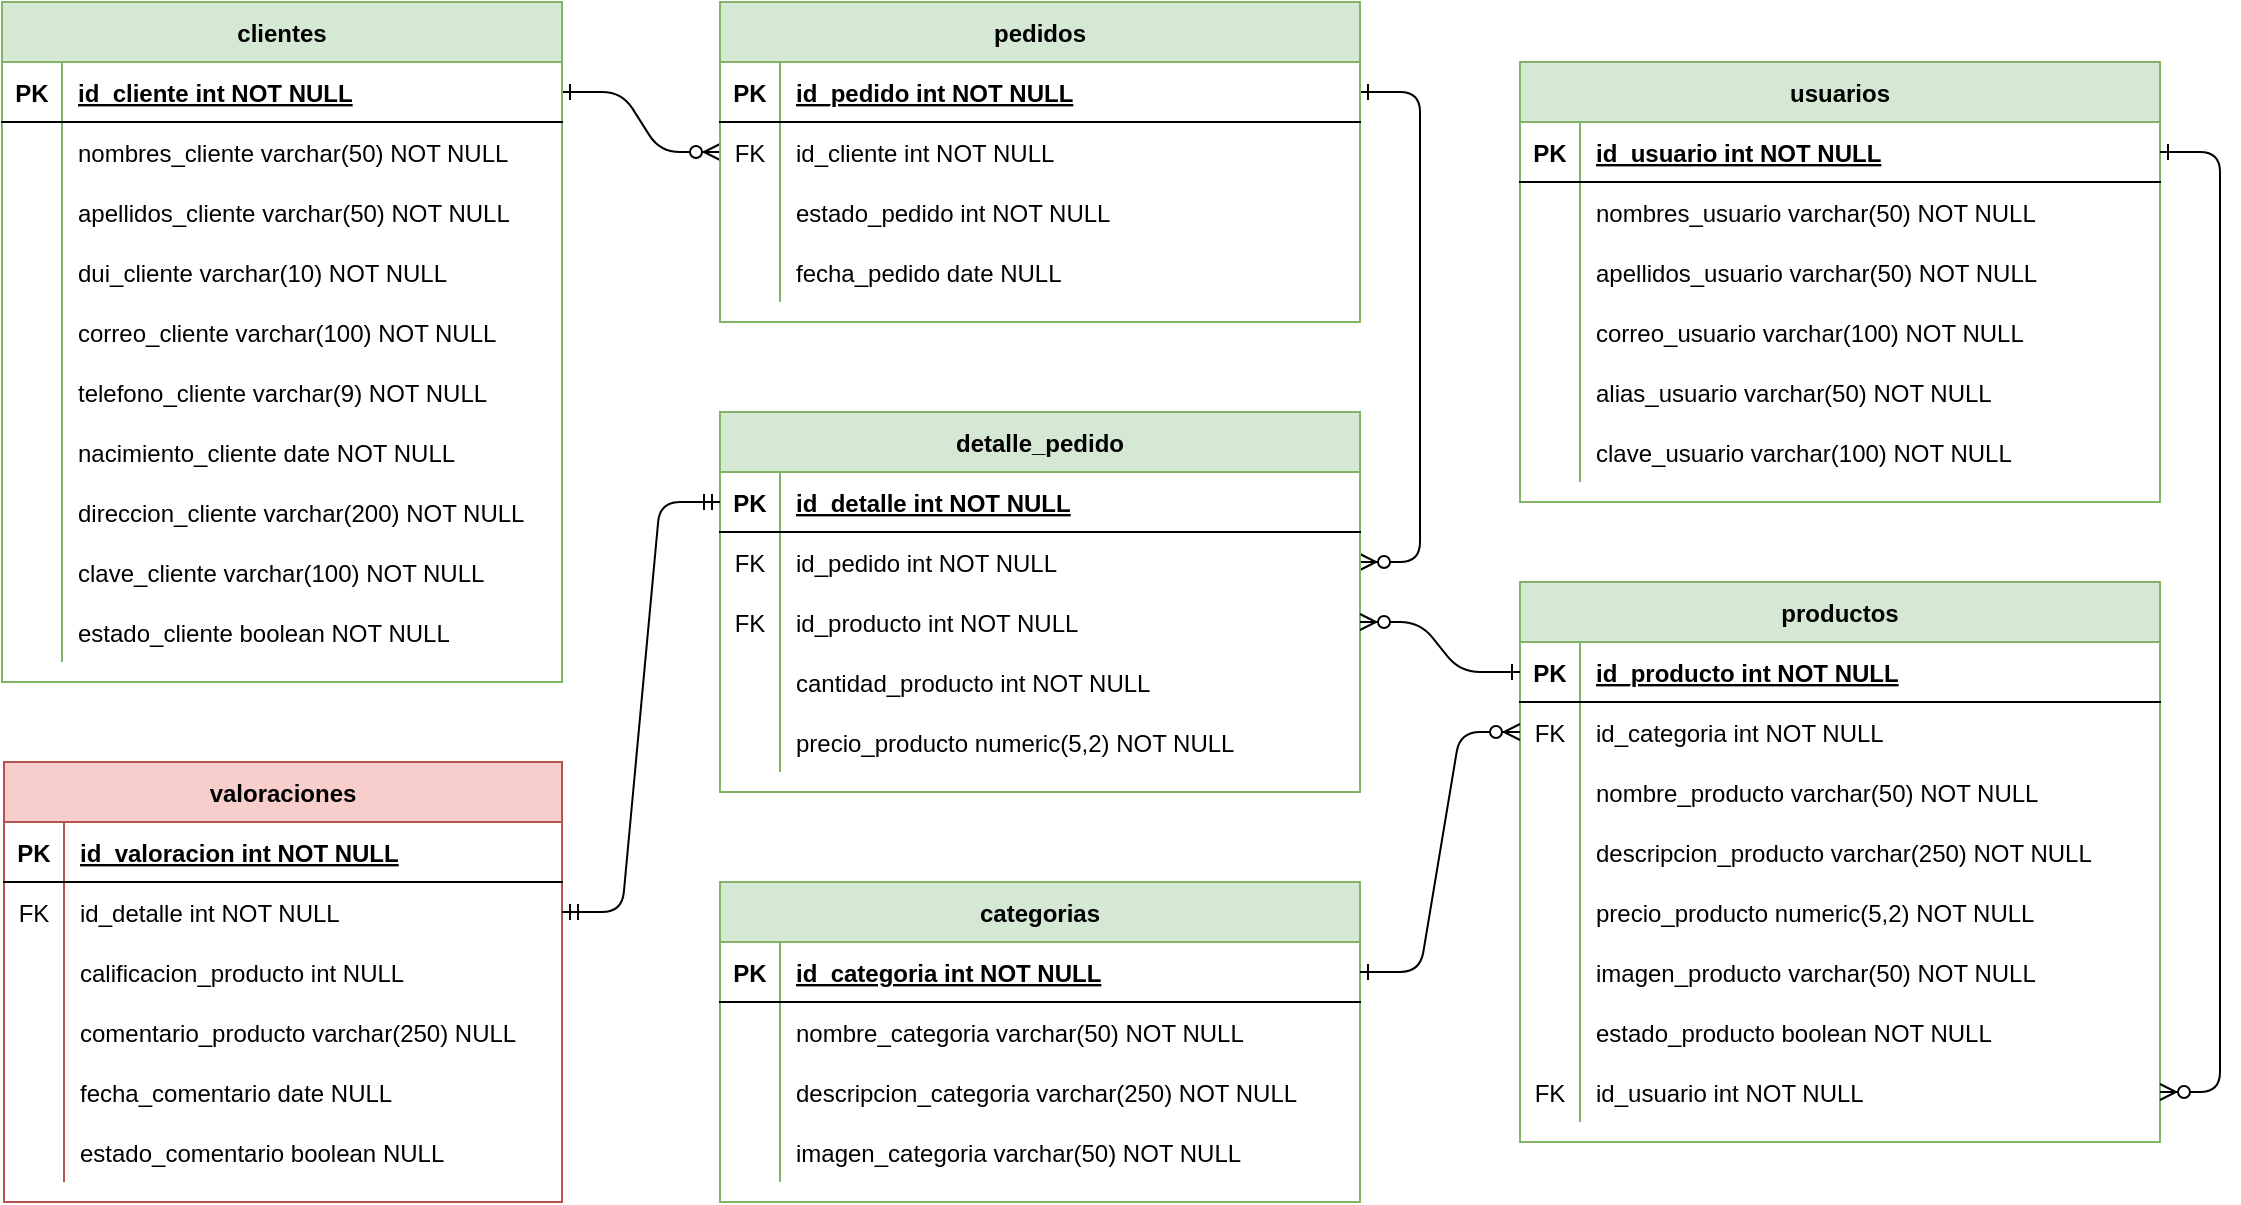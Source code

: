 <mxfile version="14.1.8" type="device"><diagram id="R2lEEEUBdFMjLlhIrx00" name="Page-1"><mxGraphModel dx="1092" dy="494" grid="1" gridSize="10" guides="1" tooltips="1" connect="1" arrows="1" fold="1" page="0" pageScale="1" pageWidth="850" pageHeight="1100" math="0" shadow="0" extFonts="Permanent Marker^https://fonts.googleapis.com/css?family=Permanent+Marker"><root><mxCell id="0"/><mxCell id="1" parent="0"/><mxCell id="C-vyLk0tnHw3VtMMgP7b-1" value="" style="endArrow=ERzeroToMany;startArrow=ERone;endFill=1;startFill=0;exitX=1;exitY=0.5;exitDx=0;exitDy=0;entryX=0;entryY=0.5;entryDx=0;entryDy=0;edgeStyle=entityRelationEdgeStyle;elbow=vertical;" parent="1" source="C-vyLk0tnHw3VtMMgP7b-24" target="C-vyLk0tnHw3VtMMgP7b-6" edge="1"><mxGeometry width="100" height="100" relative="1" as="geometry"><mxPoint x="10" y="160" as="sourcePoint"/><mxPoint x="70" y="565" as="targetPoint"/></mxGeometry></mxCell><mxCell id="C-vyLk0tnHw3VtMMgP7b-12" value="" style="edgeStyle=entityRelationEdgeStyle;endArrow=ERzeroToMany;startArrow=ERone;endFill=1;startFill=0;exitX=1;exitY=0.5;exitDx=0;exitDy=0;entryX=1;entryY=0.5;entryDx=0;entryDy=0;" parent="1" source="C-vyLk0tnHw3VtMMgP7b-3" target="C-vyLk0tnHw3VtMMgP7b-17" edge="1"><mxGeometry width="100" height="100" relative="1" as="geometry"><mxPoint x="400" y="180" as="sourcePoint"/><mxPoint x="460" y="205" as="targetPoint"/></mxGeometry></mxCell><mxCell id="C-vyLk0tnHw3VtMMgP7b-2" value="pedidos" style="shape=table;startSize=30;container=1;collapsible=1;childLayout=tableLayout;fixedRows=1;rowLines=0;fontStyle=1;align=center;resizeLast=1;fillColor=#d5e8d4;strokeColor=#82b366;" parent="1" vertex="1"><mxGeometry x="440" y="80" width="320" height="160" as="geometry"/></mxCell><mxCell id="C-vyLk0tnHw3VtMMgP7b-3" value="" style="shape=partialRectangle;collapsible=0;dropTarget=0;pointerEvents=0;fillColor=none;points=[[0,0.5],[1,0.5]];portConstraint=eastwest;top=0;left=0;right=0;bottom=1;" parent="C-vyLk0tnHw3VtMMgP7b-2" vertex="1"><mxGeometry y="30" width="320" height="30" as="geometry"/></mxCell><mxCell id="C-vyLk0tnHw3VtMMgP7b-4" value="PK" style="shape=partialRectangle;overflow=hidden;connectable=0;fillColor=none;top=0;left=0;bottom=0;right=0;fontStyle=1;" parent="C-vyLk0tnHw3VtMMgP7b-3" vertex="1"><mxGeometry width="30" height="30" as="geometry"/></mxCell><mxCell id="C-vyLk0tnHw3VtMMgP7b-5" value="id_pedido int NOT NULL " style="shape=partialRectangle;overflow=hidden;connectable=0;fillColor=none;top=0;left=0;bottom=0;right=0;align=left;spacingLeft=6;fontStyle=5;" parent="C-vyLk0tnHw3VtMMgP7b-3" vertex="1"><mxGeometry x="30" width="290" height="30" as="geometry"/></mxCell><mxCell id="C-vyLk0tnHw3VtMMgP7b-6" value="" style="shape=partialRectangle;collapsible=0;dropTarget=0;pointerEvents=0;fillColor=none;points=[[0,0.5],[1,0.5]];portConstraint=eastwest;top=0;left=0;right=0;bottom=0;" parent="C-vyLk0tnHw3VtMMgP7b-2" vertex="1"><mxGeometry y="60" width="320" height="30" as="geometry"/></mxCell><mxCell id="C-vyLk0tnHw3VtMMgP7b-7" value="FK" style="shape=partialRectangle;overflow=hidden;connectable=0;fillColor=none;top=0;left=0;bottom=0;right=0;" parent="C-vyLk0tnHw3VtMMgP7b-6" vertex="1"><mxGeometry width="30" height="30" as="geometry"/></mxCell><mxCell id="C-vyLk0tnHw3VtMMgP7b-8" value="id_cliente int NOT NULL" style="shape=partialRectangle;overflow=hidden;connectable=0;fillColor=none;top=0;left=0;bottom=0;right=0;align=left;spacingLeft=6;" parent="C-vyLk0tnHw3VtMMgP7b-6" vertex="1"><mxGeometry x="30" width="290" height="30" as="geometry"/></mxCell><mxCell id="z0BpMBm2M9171wzAhbqe-109" style="shape=partialRectangle;collapsible=0;dropTarget=0;pointerEvents=0;fillColor=none;points=[[0,0.5],[1,0.5]];portConstraint=eastwest;top=0;left=0;right=0;bottom=0;" parent="C-vyLk0tnHw3VtMMgP7b-2" vertex="1"><mxGeometry y="90" width="320" height="30" as="geometry"/></mxCell><mxCell id="z0BpMBm2M9171wzAhbqe-110" style="shape=partialRectangle;overflow=hidden;connectable=0;fillColor=none;top=0;left=0;bottom=0;right=0;" parent="z0BpMBm2M9171wzAhbqe-109" vertex="1"><mxGeometry width="30" height="30" as="geometry"/></mxCell><mxCell id="z0BpMBm2M9171wzAhbqe-111" value="estado_pedido int NOT NULL" style="shape=partialRectangle;overflow=hidden;connectable=0;fillColor=none;top=0;left=0;bottom=0;right=0;align=left;spacingLeft=6;" parent="z0BpMBm2M9171wzAhbqe-109" vertex="1"><mxGeometry x="30" width="290" height="30" as="geometry"/></mxCell><mxCell id="C-vyLk0tnHw3VtMMgP7b-9" value="" style="shape=partialRectangle;collapsible=0;dropTarget=0;pointerEvents=0;fillColor=none;points=[[0,0.5],[1,0.5]];portConstraint=eastwest;top=0;left=0;right=0;bottom=0;" parent="C-vyLk0tnHw3VtMMgP7b-2" vertex="1"><mxGeometry y="120" width="320" height="30" as="geometry"/></mxCell><mxCell id="C-vyLk0tnHw3VtMMgP7b-10" value="" style="shape=partialRectangle;overflow=hidden;connectable=0;fillColor=none;top=0;left=0;bottom=0;right=0;" parent="C-vyLk0tnHw3VtMMgP7b-9" vertex="1"><mxGeometry width="30" height="30" as="geometry"/></mxCell><mxCell id="C-vyLk0tnHw3VtMMgP7b-11" value="fecha_pedido date NULL" style="shape=partialRectangle;overflow=hidden;connectable=0;fillColor=none;top=0;left=0;bottom=0;right=0;align=left;spacingLeft=6;" parent="C-vyLk0tnHw3VtMMgP7b-9" vertex="1"><mxGeometry x="30" width="290" height="30" as="geometry"/></mxCell><mxCell id="C-vyLk0tnHw3VtMMgP7b-13" value="detalle_pedido" style="shape=table;startSize=30;container=1;collapsible=1;childLayout=tableLayout;fixedRows=1;rowLines=0;fontStyle=1;align=center;resizeLast=1;fillColor=#d5e8d4;strokeColor=#82b366;" parent="1" vertex="1"><mxGeometry x="440" y="285" width="320" height="190" as="geometry"><mxRectangle x="450" y="280" width="120" height="30" as="alternateBounds"/></mxGeometry></mxCell><mxCell id="C-vyLk0tnHw3VtMMgP7b-14" value="" style="shape=partialRectangle;collapsible=0;dropTarget=0;pointerEvents=0;fillColor=none;points=[[0,0.5],[1,0.5]];portConstraint=eastwest;top=0;left=0;right=0;bottom=1;" parent="C-vyLk0tnHw3VtMMgP7b-13" vertex="1"><mxGeometry y="30" width="320" height="30" as="geometry"/></mxCell><mxCell id="C-vyLk0tnHw3VtMMgP7b-15" value="PK" style="shape=partialRectangle;overflow=hidden;connectable=0;fillColor=none;top=0;left=0;bottom=0;right=0;fontStyle=1;" parent="C-vyLk0tnHw3VtMMgP7b-14" vertex="1"><mxGeometry width="30" height="30" as="geometry"/></mxCell><mxCell id="C-vyLk0tnHw3VtMMgP7b-16" value="id_detalle int NOT NULL " style="shape=partialRectangle;overflow=hidden;connectable=0;fillColor=none;top=0;left=0;bottom=0;right=0;align=left;spacingLeft=6;fontStyle=5;" parent="C-vyLk0tnHw3VtMMgP7b-14" vertex="1"><mxGeometry x="30" width="290" height="30" as="geometry"/></mxCell><mxCell id="C-vyLk0tnHw3VtMMgP7b-17" value="" style="shape=partialRectangle;collapsible=0;dropTarget=0;pointerEvents=0;fillColor=none;points=[[0,0.5],[1,0.5]];portConstraint=eastwest;top=0;left=0;right=0;bottom=0;" parent="C-vyLk0tnHw3VtMMgP7b-13" vertex="1"><mxGeometry y="60" width="320" height="30" as="geometry"/></mxCell><mxCell id="C-vyLk0tnHw3VtMMgP7b-18" value="FK" style="shape=partialRectangle;overflow=hidden;connectable=0;fillColor=none;top=0;left=0;bottom=0;right=0;" parent="C-vyLk0tnHw3VtMMgP7b-17" vertex="1"><mxGeometry width="30" height="30" as="geometry"/></mxCell><mxCell id="C-vyLk0tnHw3VtMMgP7b-19" value="id_pedido int NOT NULL" style="shape=partialRectangle;overflow=hidden;connectable=0;fillColor=none;top=0;left=0;bottom=0;right=0;align=left;spacingLeft=6;" parent="C-vyLk0tnHw3VtMMgP7b-17" vertex="1"><mxGeometry x="30" width="290" height="30" as="geometry"/></mxCell><mxCell id="C-vyLk0tnHw3VtMMgP7b-20" value="" style="shape=partialRectangle;collapsible=0;dropTarget=0;pointerEvents=0;fillColor=none;points=[[0,0.5],[1,0.5]];portConstraint=eastwest;top=0;left=0;right=0;bottom=0;" parent="C-vyLk0tnHw3VtMMgP7b-13" vertex="1"><mxGeometry y="90" width="320" height="30" as="geometry"/></mxCell><mxCell id="C-vyLk0tnHw3VtMMgP7b-21" value="FK" style="shape=partialRectangle;overflow=hidden;connectable=0;fillColor=none;top=0;left=0;bottom=0;right=0;" parent="C-vyLk0tnHw3VtMMgP7b-20" vertex="1"><mxGeometry width="30" height="30" as="geometry"/></mxCell><mxCell id="C-vyLk0tnHw3VtMMgP7b-22" value="id_producto int NOT NULL" style="shape=partialRectangle;overflow=hidden;connectable=0;fillColor=none;top=0;left=0;bottom=0;right=0;align=left;spacingLeft=6;" parent="C-vyLk0tnHw3VtMMgP7b-20" vertex="1"><mxGeometry x="30" width="290" height="30" as="geometry"/></mxCell><mxCell id="z0BpMBm2M9171wzAhbqe-57" style="shape=partialRectangle;collapsible=0;dropTarget=0;pointerEvents=0;fillColor=none;points=[[0,0.5],[1,0.5]];portConstraint=eastwest;top=0;left=0;right=0;bottom=0;" parent="C-vyLk0tnHw3VtMMgP7b-13" vertex="1"><mxGeometry y="120" width="320" height="30" as="geometry"/></mxCell><mxCell id="z0BpMBm2M9171wzAhbqe-58" style="shape=partialRectangle;overflow=hidden;connectable=0;fillColor=none;top=0;left=0;bottom=0;right=0;" parent="z0BpMBm2M9171wzAhbqe-57" vertex="1"><mxGeometry width="30" height="30" as="geometry"/></mxCell><mxCell id="z0BpMBm2M9171wzAhbqe-59" value="cantidad_producto int NOT NULL" style="shape=partialRectangle;overflow=hidden;connectable=0;fillColor=none;top=0;left=0;bottom=0;right=0;align=left;spacingLeft=6;" parent="z0BpMBm2M9171wzAhbqe-57" vertex="1"><mxGeometry x="30" width="290" height="30" as="geometry"/></mxCell><mxCell id="z0BpMBm2M9171wzAhbqe-60" style="shape=partialRectangle;collapsible=0;dropTarget=0;pointerEvents=0;fillColor=none;points=[[0,0.5],[1,0.5]];portConstraint=eastwest;top=0;left=0;right=0;bottom=0;" parent="C-vyLk0tnHw3VtMMgP7b-13" vertex="1"><mxGeometry y="150" width="320" height="30" as="geometry"/></mxCell><mxCell id="z0BpMBm2M9171wzAhbqe-61" style="shape=partialRectangle;overflow=hidden;connectable=0;fillColor=none;top=0;left=0;bottom=0;right=0;" parent="z0BpMBm2M9171wzAhbqe-60" vertex="1"><mxGeometry width="30" height="30" as="geometry"/></mxCell><mxCell id="z0BpMBm2M9171wzAhbqe-62" value="precio_producto numeric(5,2) NOT NULL" style="shape=partialRectangle;overflow=hidden;connectable=0;fillColor=none;top=0;left=0;bottom=0;right=0;align=left;spacingLeft=6;" parent="z0BpMBm2M9171wzAhbqe-60" vertex="1"><mxGeometry x="30" width="290" height="30" as="geometry"/></mxCell><object label="clientes" apellidos_cliente="" id="C-vyLk0tnHw3VtMMgP7b-23"><mxCell style="shape=table;startSize=30;container=1;collapsible=1;childLayout=tableLayout;fixedRows=1;rowLines=0;fontStyle=1;align=center;resizeLast=1;fillColor=#d5e8d4;strokeColor=#82b366;" parent="1" vertex="1"><mxGeometry x="81" y="80" width="280" height="340" as="geometry"/></mxCell></object><mxCell id="C-vyLk0tnHw3VtMMgP7b-24" value="" style="shape=partialRectangle;collapsible=0;dropTarget=0;pointerEvents=0;fillColor=none;points=[[0,0.5],[1,0.5]];portConstraint=eastwest;top=0;left=0;right=0;bottom=1;" parent="C-vyLk0tnHw3VtMMgP7b-23" vertex="1"><mxGeometry y="30" width="280" height="30" as="geometry"/></mxCell><mxCell id="C-vyLk0tnHw3VtMMgP7b-25" value="PK" style="shape=partialRectangle;overflow=hidden;connectable=0;fillColor=none;top=0;left=0;bottom=0;right=0;fontStyle=1;" parent="C-vyLk0tnHw3VtMMgP7b-24" vertex="1"><mxGeometry width="30" height="30" as="geometry"/></mxCell><mxCell id="C-vyLk0tnHw3VtMMgP7b-26" value="id_cliente int NOT NULL " style="shape=partialRectangle;overflow=hidden;connectable=0;fillColor=none;top=0;left=0;bottom=0;right=0;align=left;spacingLeft=6;fontStyle=5;" parent="C-vyLk0tnHw3VtMMgP7b-24" vertex="1"><mxGeometry x="30" width="250" height="30" as="geometry"/></mxCell><mxCell id="C-vyLk0tnHw3VtMMgP7b-27" value="" style="shape=partialRectangle;collapsible=0;dropTarget=0;pointerEvents=0;fillColor=none;points=[[0,0.5],[1,0.5]];portConstraint=eastwest;top=0;left=0;right=0;bottom=0;" parent="C-vyLk0tnHw3VtMMgP7b-23" vertex="1"><mxGeometry y="60" width="280" height="30" as="geometry"/></mxCell><mxCell id="C-vyLk0tnHw3VtMMgP7b-28" value="" style="shape=partialRectangle;overflow=hidden;connectable=0;fillColor=none;top=0;left=0;bottom=0;right=0;" parent="C-vyLk0tnHw3VtMMgP7b-27" vertex="1"><mxGeometry width="30" height="30" as="geometry"/></mxCell><mxCell id="C-vyLk0tnHw3VtMMgP7b-29" value="nombres_cliente varchar(50) NOT NULL" style="shape=partialRectangle;overflow=hidden;connectable=0;fillColor=none;top=0;left=0;bottom=0;right=0;align=left;spacingLeft=6;" parent="C-vyLk0tnHw3VtMMgP7b-27" vertex="1"><mxGeometry x="30" width="250" height="30" as="geometry"/></mxCell><mxCell id="z0BpMBm2M9171wzAhbqe-1" style="shape=partialRectangle;collapsible=0;dropTarget=0;pointerEvents=0;fillColor=none;points=[[0,0.5],[1,0.5]];portConstraint=eastwest;top=0;left=0;right=0;bottom=0;" parent="C-vyLk0tnHw3VtMMgP7b-23" vertex="1"><mxGeometry y="90" width="280" height="30" as="geometry"/></mxCell><mxCell id="z0BpMBm2M9171wzAhbqe-2" style="shape=partialRectangle;overflow=hidden;connectable=0;fillColor=none;top=0;left=0;bottom=0;right=0;" parent="z0BpMBm2M9171wzAhbqe-1" vertex="1"><mxGeometry width="30" height="30" as="geometry"/></mxCell><mxCell id="z0BpMBm2M9171wzAhbqe-3" value="apellidos_cliente varchar(50) NOT NULL" style="shape=partialRectangle;overflow=hidden;connectable=0;fillColor=none;top=0;left=0;bottom=0;right=0;align=left;spacingLeft=6;" parent="z0BpMBm2M9171wzAhbqe-1" vertex="1"><mxGeometry x="30" width="250" height="30" as="geometry"/></mxCell><mxCell id="z0BpMBm2M9171wzAhbqe-4" style="shape=partialRectangle;collapsible=0;dropTarget=0;pointerEvents=0;fillColor=none;points=[[0,0.5],[1,0.5]];portConstraint=eastwest;top=0;left=0;right=0;bottom=0;" parent="C-vyLk0tnHw3VtMMgP7b-23" vertex="1"><mxGeometry y="120" width="280" height="30" as="geometry"/></mxCell><mxCell id="z0BpMBm2M9171wzAhbqe-5" style="shape=partialRectangle;overflow=hidden;connectable=0;fillColor=none;top=0;left=0;bottom=0;right=0;" parent="z0BpMBm2M9171wzAhbqe-4" vertex="1"><mxGeometry width="30" height="30" as="geometry"/></mxCell><mxCell id="z0BpMBm2M9171wzAhbqe-6" value="dui_cliente varchar(10) NOT NULL" style="shape=partialRectangle;overflow=hidden;connectable=0;fillColor=none;top=0;left=0;bottom=0;right=0;align=left;spacingLeft=6;" parent="z0BpMBm2M9171wzAhbqe-4" vertex="1"><mxGeometry x="30" width="250" height="30" as="geometry"/></mxCell><mxCell id="z0BpMBm2M9171wzAhbqe-7" style="shape=partialRectangle;collapsible=0;dropTarget=0;pointerEvents=0;fillColor=none;points=[[0,0.5],[1,0.5]];portConstraint=eastwest;top=0;left=0;right=0;bottom=0;" parent="C-vyLk0tnHw3VtMMgP7b-23" vertex="1"><mxGeometry y="150" width="280" height="30" as="geometry"/></mxCell><mxCell id="z0BpMBm2M9171wzAhbqe-8" style="shape=partialRectangle;overflow=hidden;connectable=0;fillColor=none;top=0;left=0;bottom=0;right=0;" parent="z0BpMBm2M9171wzAhbqe-7" vertex="1"><mxGeometry width="30" height="30" as="geometry"/></mxCell><mxCell id="z0BpMBm2M9171wzAhbqe-9" value="correo_cliente varchar(100) NOT NULL" style="shape=partialRectangle;overflow=hidden;connectable=0;fillColor=none;top=0;left=0;bottom=0;right=0;align=left;spacingLeft=6;" parent="z0BpMBm2M9171wzAhbqe-7" vertex="1"><mxGeometry x="30" width="250" height="30" as="geometry"/></mxCell><mxCell id="z0BpMBm2M9171wzAhbqe-10" style="shape=partialRectangle;collapsible=0;dropTarget=0;pointerEvents=0;fillColor=none;points=[[0,0.5],[1,0.5]];portConstraint=eastwest;top=0;left=0;right=0;bottom=0;" parent="C-vyLk0tnHw3VtMMgP7b-23" vertex="1"><mxGeometry y="180" width="280" height="30" as="geometry"/></mxCell><mxCell id="z0BpMBm2M9171wzAhbqe-11" style="shape=partialRectangle;overflow=hidden;connectable=0;fillColor=none;top=0;left=0;bottom=0;right=0;" parent="z0BpMBm2M9171wzAhbqe-10" vertex="1"><mxGeometry width="30" height="30" as="geometry"/></mxCell><mxCell id="z0BpMBm2M9171wzAhbqe-12" value="telefono_cliente varchar(9) NOT NULL" style="shape=partialRectangle;overflow=hidden;connectable=0;fillColor=none;top=0;left=0;bottom=0;right=0;align=left;spacingLeft=6;" parent="z0BpMBm2M9171wzAhbqe-10" vertex="1"><mxGeometry x="30" width="250" height="30" as="geometry"/></mxCell><mxCell id="z0BpMBm2M9171wzAhbqe-13" style="shape=partialRectangle;collapsible=0;dropTarget=0;pointerEvents=0;fillColor=none;points=[[0,0.5],[1,0.5]];portConstraint=eastwest;top=0;left=0;right=0;bottom=0;" parent="C-vyLk0tnHw3VtMMgP7b-23" vertex="1"><mxGeometry y="210" width="280" height="30" as="geometry"/></mxCell><mxCell id="z0BpMBm2M9171wzAhbqe-14" style="shape=partialRectangle;overflow=hidden;connectable=0;fillColor=none;top=0;left=0;bottom=0;right=0;" parent="z0BpMBm2M9171wzAhbqe-13" vertex="1"><mxGeometry width="30" height="30" as="geometry"/></mxCell><mxCell id="z0BpMBm2M9171wzAhbqe-15" value="nacimiento_cliente date NOT NULL" style="shape=partialRectangle;overflow=hidden;connectable=0;fillColor=none;top=0;left=0;bottom=0;right=0;align=left;spacingLeft=6;" parent="z0BpMBm2M9171wzAhbqe-13" vertex="1"><mxGeometry x="30" width="250" height="30" as="geometry"/></mxCell><mxCell id="z0BpMBm2M9171wzAhbqe-16" style="shape=partialRectangle;collapsible=0;dropTarget=0;pointerEvents=0;fillColor=none;points=[[0,0.5],[1,0.5]];portConstraint=eastwest;top=0;left=0;right=0;bottom=0;" parent="C-vyLk0tnHw3VtMMgP7b-23" vertex="1"><mxGeometry y="240" width="280" height="30" as="geometry"/></mxCell><mxCell id="z0BpMBm2M9171wzAhbqe-17" style="shape=partialRectangle;overflow=hidden;connectable=0;fillColor=none;top=0;left=0;bottom=0;right=0;" parent="z0BpMBm2M9171wzAhbqe-16" vertex="1"><mxGeometry width="30" height="30" as="geometry"/></mxCell><mxCell id="z0BpMBm2M9171wzAhbqe-18" value="direccion_cliente varchar(200) NOT NULL" style="shape=partialRectangle;overflow=hidden;connectable=0;fillColor=none;top=0;left=0;bottom=0;right=0;align=left;spacingLeft=6;" parent="z0BpMBm2M9171wzAhbqe-16" vertex="1"><mxGeometry x="30" width="250" height="30" as="geometry"/></mxCell><mxCell id="z0BpMBm2M9171wzAhbqe-19" style="shape=partialRectangle;collapsible=0;dropTarget=0;pointerEvents=0;fillColor=none;points=[[0,0.5],[1,0.5]];portConstraint=eastwest;top=0;left=0;right=0;bottom=0;" parent="C-vyLk0tnHw3VtMMgP7b-23" vertex="1"><mxGeometry y="270" width="280" height="30" as="geometry"/></mxCell><mxCell id="z0BpMBm2M9171wzAhbqe-20" style="shape=partialRectangle;overflow=hidden;connectable=0;fillColor=none;top=0;left=0;bottom=0;right=0;" parent="z0BpMBm2M9171wzAhbqe-19" vertex="1"><mxGeometry width="30" height="30" as="geometry"/></mxCell><mxCell id="z0BpMBm2M9171wzAhbqe-21" value="clave_cliente varchar(100) NOT NULL" style="shape=partialRectangle;overflow=hidden;connectable=0;fillColor=none;top=0;left=0;bottom=0;right=0;align=left;spacingLeft=6;" parent="z0BpMBm2M9171wzAhbqe-19" vertex="1"><mxGeometry x="30" width="250" height="30" as="geometry"/></mxCell><mxCell id="z0BpMBm2M9171wzAhbqe-22" style="shape=partialRectangle;collapsible=0;dropTarget=0;pointerEvents=0;fillColor=none;points=[[0,0.5],[1,0.5]];portConstraint=eastwest;top=0;left=0;right=0;bottom=0;" parent="C-vyLk0tnHw3VtMMgP7b-23" vertex="1"><mxGeometry y="300" width="280" height="30" as="geometry"/></mxCell><mxCell id="z0BpMBm2M9171wzAhbqe-23" style="shape=partialRectangle;overflow=hidden;connectable=0;fillColor=none;top=0;left=0;bottom=0;right=0;" parent="z0BpMBm2M9171wzAhbqe-22" vertex="1"><mxGeometry width="30" height="30" as="geometry"/></mxCell><mxCell id="z0BpMBm2M9171wzAhbqe-24" value="estado_cliente boolean NOT NULL" style="shape=partialRectangle;overflow=hidden;connectable=0;fillColor=none;top=0;left=0;bottom=0;right=0;align=left;spacingLeft=6;" parent="z0BpMBm2M9171wzAhbqe-22" vertex="1"><mxGeometry x="30" width="250" height="30" as="geometry"/></mxCell><mxCell id="z0BpMBm2M9171wzAhbqe-28" value="productos" style="shape=table;startSize=30;container=1;collapsible=1;childLayout=tableLayout;fixedRows=1;rowLines=0;fontStyle=1;align=center;resizeLast=1;fillColor=#d5e8d4;strokeColor=#82b366;" parent="1" vertex="1"><mxGeometry x="840" y="370" width="320" height="280" as="geometry"/></mxCell><mxCell id="z0BpMBm2M9171wzAhbqe-29" value="" style="shape=partialRectangle;collapsible=0;dropTarget=0;pointerEvents=0;fillColor=none;top=0;left=0;bottom=1;right=0;points=[[0,0.5],[1,0.5]];portConstraint=eastwest;" parent="z0BpMBm2M9171wzAhbqe-28" vertex="1"><mxGeometry y="30" width="320" height="30" as="geometry"/></mxCell><mxCell id="z0BpMBm2M9171wzAhbqe-30" value="PK" style="shape=partialRectangle;connectable=0;fillColor=none;top=0;left=0;bottom=0;right=0;fontStyle=1;overflow=hidden;" parent="z0BpMBm2M9171wzAhbqe-29" vertex="1"><mxGeometry width="30" height="30" as="geometry"/></mxCell><mxCell id="z0BpMBm2M9171wzAhbqe-31" value="id_producto int NOT NULL" style="shape=partialRectangle;connectable=0;fillColor=none;top=0;left=0;bottom=0;right=0;align=left;spacingLeft=6;fontStyle=5;overflow=hidden;" parent="z0BpMBm2M9171wzAhbqe-29" vertex="1"><mxGeometry x="30" width="290" height="30" as="geometry"/></mxCell><mxCell id="z0BpMBm2M9171wzAhbqe-32" value="" style="shape=partialRectangle;collapsible=0;dropTarget=0;pointerEvents=0;fillColor=none;top=0;left=0;bottom=0;right=0;points=[[0,0.5],[1,0.5]];portConstraint=eastwest;" parent="z0BpMBm2M9171wzAhbqe-28" vertex="1"><mxGeometry y="60" width="320" height="30" as="geometry"/></mxCell><mxCell id="z0BpMBm2M9171wzAhbqe-33" value="FK" style="shape=partialRectangle;connectable=0;fillColor=none;top=0;left=0;bottom=0;right=0;editable=1;overflow=hidden;" parent="z0BpMBm2M9171wzAhbqe-32" vertex="1"><mxGeometry width="30" height="30" as="geometry"/></mxCell><mxCell id="z0BpMBm2M9171wzAhbqe-34" value="id_categoria int NOT NULL" style="shape=partialRectangle;connectable=0;fillColor=none;top=0;left=0;bottom=0;right=0;align=left;spacingLeft=6;overflow=hidden;" parent="z0BpMBm2M9171wzAhbqe-32" vertex="1"><mxGeometry x="30" width="290" height="30" as="geometry"/></mxCell><mxCell id="z0BpMBm2M9171wzAhbqe-35" value="" style="shape=partialRectangle;collapsible=0;dropTarget=0;pointerEvents=0;fillColor=none;top=0;left=0;bottom=0;right=0;points=[[0,0.5],[1,0.5]];portConstraint=eastwest;" parent="z0BpMBm2M9171wzAhbqe-28" vertex="1"><mxGeometry y="90" width="320" height="30" as="geometry"/></mxCell><mxCell id="z0BpMBm2M9171wzAhbqe-36" value="" style="shape=partialRectangle;connectable=0;fillColor=none;top=0;left=0;bottom=0;right=0;editable=1;overflow=hidden;" parent="z0BpMBm2M9171wzAhbqe-35" vertex="1"><mxGeometry width="30" height="30" as="geometry"/></mxCell><mxCell id="z0BpMBm2M9171wzAhbqe-37" value="nombre_producto varchar(50) NOT NULL" style="shape=partialRectangle;connectable=0;fillColor=none;top=0;left=0;bottom=0;right=0;align=left;spacingLeft=6;overflow=hidden;" parent="z0BpMBm2M9171wzAhbqe-35" vertex="1"><mxGeometry x="30" width="290" height="30" as="geometry"/></mxCell><mxCell id="z0BpMBm2M9171wzAhbqe-38" value="" style="shape=partialRectangle;collapsible=0;dropTarget=0;pointerEvents=0;fillColor=none;top=0;left=0;bottom=0;right=0;points=[[0,0.5],[1,0.5]];portConstraint=eastwest;" parent="z0BpMBm2M9171wzAhbqe-28" vertex="1"><mxGeometry y="120" width="320" height="30" as="geometry"/></mxCell><mxCell id="z0BpMBm2M9171wzAhbqe-39" value="" style="shape=partialRectangle;connectable=0;fillColor=none;top=0;left=0;bottom=0;right=0;editable=1;overflow=hidden;" parent="z0BpMBm2M9171wzAhbqe-38" vertex="1"><mxGeometry width="30" height="30" as="geometry"/></mxCell><mxCell id="z0BpMBm2M9171wzAhbqe-40" value="descripcion_producto varchar(250) NOT NULL" style="shape=partialRectangle;connectable=0;fillColor=none;top=0;left=0;bottom=0;right=0;align=left;spacingLeft=6;overflow=hidden;" parent="z0BpMBm2M9171wzAhbqe-38" vertex="1"><mxGeometry x="30" width="290" height="30" as="geometry"/></mxCell><mxCell id="z0BpMBm2M9171wzAhbqe-64" style="shape=partialRectangle;collapsible=0;dropTarget=0;pointerEvents=0;fillColor=none;top=0;left=0;bottom=0;right=0;points=[[0,0.5],[1,0.5]];portConstraint=eastwest;" parent="z0BpMBm2M9171wzAhbqe-28" vertex="1"><mxGeometry y="150" width="320" height="30" as="geometry"/></mxCell><mxCell id="z0BpMBm2M9171wzAhbqe-65" style="shape=partialRectangle;connectable=0;fillColor=none;top=0;left=0;bottom=0;right=0;editable=1;overflow=hidden;" parent="z0BpMBm2M9171wzAhbqe-64" vertex="1"><mxGeometry width="30" height="30" as="geometry"/></mxCell><mxCell id="z0BpMBm2M9171wzAhbqe-66" value="precio_producto numeric(5,2) NOT NULL" style="shape=partialRectangle;connectable=0;fillColor=none;top=0;left=0;bottom=0;right=0;align=left;spacingLeft=6;overflow=hidden;" parent="z0BpMBm2M9171wzAhbqe-64" vertex="1"><mxGeometry x="30" width="290" height="30" as="geometry"/></mxCell><mxCell id="z0BpMBm2M9171wzAhbqe-67" style="shape=partialRectangle;collapsible=0;dropTarget=0;pointerEvents=0;fillColor=none;top=0;left=0;bottom=0;right=0;points=[[0,0.5],[1,0.5]];portConstraint=eastwest;" parent="z0BpMBm2M9171wzAhbqe-28" vertex="1"><mxGeometry y="180" width="320" height="30" as="geometry"/></mxCell><mxCell id="z0BpMBm2M9171wzAhbqe-68" style="shape=partialRectangle;connectable=0;fillColor=none;top=0;left=0;bottom=0;right=0;editable=1;overflow=hidden;" parent="z0BpMBm2M9171wzAhbqe-67" vertex="1"><mxGeometry width="30" height="30" as="geometry"/></mxCell><mxCell id="z0BpMBm2M9171wzAhbqe-69" value="imagen_producto varchar(50) NOT NULL" style="shape=partialRectangle;connectable=0;fillColor=none;top=0;left=0;bottom=0;right=0;align=left;spacingLeft=6;overflow=hidden;" parent="z0BpMBm2M9171wzAhbqe-67" vertex="1"><mxGeometry x="30" width="290" height="30" as="geometry"/></mxCell><mxCell id="z0BpMBm2M9171wzAhbqe-70" style="shape=partialRectangle;collapsible=0;dropTarget=0;pointerEvents=0;fillColor=none;top=0;left=0;bottom=0;right=0;points=[[0,0.5],[1,0.5]];portConstraint=eastwest;" parent="z0BpMBm2M9171wzAhbqe-28" vertex="1"><mxGeometry y="210" width="320" height="30" as="geometry"/></mxCell><mxCell id="z0BpMBm2M9171wzAhbqe-71" style="shape=partialRectangle;connectable=0;fillColor=none;top=0;left=0;bottom=0;right=0;editable=1;overflow=hidden;" parent="z0BpMBm2M9171wzAhbqe-70" vertex="1"><mxGeometry width="30" height="30" as="geometry"/></mxCell><mxCell id="z0BpMBm2M9171wzAhbqe-72" value="estado_producto boolean NOT NULL" style="shape=partialRectangle;connectable=0;fillColor=none;top=0;left=0;bottom=0;right=0;align=left;spacingLeft=6;overflow=hidden;" parent="z0BpMBm2M9171wzAhbqe-70" vertex="1"><mxGeometry x="30" width="290" height="30" as="geometry"/></mxCell><mxCell id="z0BpMBm2M9171wzAhbqe-99" style="shape=partialRectangle;collapsible=0;dropTarget=0;pointerEvents=0;fillColor=none;top=0;left=0;bottom=0;right=0;points=[[0,0.5],[1,0.5]];portConstraint=eastwest;" parent="z0BpMBm2M9171wzAhbqe-28" vertex="1"><mxGeometry y="240" width="320" height="30" as="geometry"/></mxCell><mxCell id="z0BpMBm2M9171wzAhbqe-100" value="FK" style="shape=partialRectangle;connectable=0;fillColor=none;top=0;left=0;bottom=0;right=0;editable=1;overflow=hidden;" parent="z0BpMBm2M9171wzAhbqe-99" vertex="1"><mxGeometry width="30" height="30" as="geometry"/></mxCell><mxCell id="z0BpMBm2M9171wzAhbqe-101" value="id_usuario int NOT NULL" style="shape=partialRectangle;connectable=0;fillColor=none;top=0;left=0;bottom=0;right=0;align=left;spacingLeft=6;overflow=hidden;" parent="z0BpMBm2M9171wzAhbqe-99" vertex="1"><mxGeometry x="30" width="290" height="30" as="geometry"/></mxCell><mxCell id="z0BpMBm2M9171wzAhbqe-42" value="categorias" style="shape=table;startSize=30;container=1;collapsible=1;childLayout=tableLayout;fixedRows=1;rowLines=0;fontStyle=1;align=center;resizeLast=1;fillColor=#d5e8d4;strokeColor=#82b366;" parent="1" vertex="1"><mxGeometry x="440" y="520" width="320" height="160" as="geometry"/></mxCell><mxCell id="z0BpMBm2M9171wzAhbqe-43" value="" style="shape=partialRectangle;collapsible=0;dropTarget=0;pointerEvents=0;fillColor=none;top=0;left=0;bottom=1;right=0;points=[[0,0.5],[1,0.5]];portConstraint=eastwest;" parent="z0BpMBm2M9171wzAhbqe-42" vertex="1"><mxGeometry y="30" width="320" height="30" as="geometry"/></mxCell><mxCell id="z0BpMBm2M9171wzAhbqe-44" value="PK" style="shape=partialRectangle;connectable=0;fillColor=none;top=0;left=0;bottom=0;right=0;fontStyle=1;overflow=hidden;" parent="z0BpMBm2M9171wzAhbqe-43" vertex="1"><mxGeometry width="30" height="30" as="geometry"/></mxCell><mxCell id="z0BpMBm2M9171wzAhbqe-45" value="id_categoria int NOT NULL" style="shape=partialRectangle;connectable=0;fillColor=none;top=0;left=0;bottom=0;right=0;align=left;spacingLeft=6;fontStyle=5;overflow=hidden;" parent="z0BpMBm2M9171wzAhbqe-43" vertex="1"><mxGeometry x="30" width="290" height="30" as="geometry"/></mxCell><mxCell id="z0BpMBm2M9171wzAhbqe-46" value="" style="shape=partialRectangle;collapsible=0;dropTarget=0;pointerEvents=0;fillColor=none;top=0;left=0;bottom=0;right=0;points=[[0,0.5],[1,0.5]];portConstraint=eastwest;" parent="z0BpMBm2M9171wzAhbqe-42" vertex="1"><mxGeometry y="60" width="320" height="30" as="geometry"/></mxCell><mxCell id="z0BpMBm2M9171wzAhbqe-47" value="" style="shape=partialRectangle;connectable=0;fillColor=none;top=0;left=0;bottom=0;right=0;editable=1;overflow=hidden;" parent="z0BpMBm2M9171wzAhbqe-46" vertex="1"><mxGeometry width="30" height="30" as="geometry"/></mxCell><mxCell id="z0BpMBm2M9171wzAhbqe-48" value="nombre_categoria varchar(50) NOT NULL" style="shape=partialRectangle;connectable=0;fillColor=none;top=0;left=0;bottom=0;right=0;align=left;spacingLeft=6;overflow=hidden;" parent="z0BpMBm2M9171wzAhbqe-46" vertex="1"><mxGeometry x="30" width="290" height="30" as="geometry"/></mxCell><mxCell id="z0BpMBm2M9171wzAhbqe-49" value="" style="shape=partialRectangle;collapsible=0;dropTarget=0;pointerEvents=0;fillColor=none;top=0;left=0;bottom=0;right=0;points=[[0,0.5],[1,0.5]];portConstraint=eastwest;" parent="z0BpMBm2M9171wzAhbqe-42" vertex="1"><mxGeometry y="90" width="320" height="30" as="geometry"/></mxCell><mxCell id="z0BpMBm2M9171wzAhbqe-50" value="" style="shape=partialRectangle;connectable=0;fillColor=none;top=0;left=0;bottom=0;right=0;editable=1;overflow=hidden;" parent="z0BpMBm2M9171wzAhbqe-49" vertex="1"><mxGeometry width="30" height="30" as="geometry"/></mxCell><mxCell id="z0BpMBm2M9171wzAhbqe-51" value="descripcion_categoria varchar(250) NOT NULL" style="shape=partialRectangle;connectable=0;fillColor=none;top=0;left=0;bottom=0;right=0;align=left;spacingLeft=6;overflow=hidden;" parent="z0BpMBm2M9171wzAhbqe-49" vertex="1"><mxGeometry x="30" width="290" height="30" as="geometry"/></mxCell><mxCell id="z0BpMBm2M9171wzAhbqe-52" value="" style="shape=partialRectangle;collapsible=0;dropTarget=0;pointerEvents=0;fillColor=none;top=0;left=0;bottom=0;right=0;points=[[0,0.5],[1,0.5]];portConstraint=eastwest;" parent="z0BpMBm2M9171wzAhbqe-42" vertex="1"><mxGeometry y="120" width="320" height="30" as="geometry"/></mxCell><mxCell id="z0BpMBm2M9171wzAhbqe-53" value="" style="shape=partialRectangle;connectable=0;fillColor=none;top=0;left=0;bottom=0;right=0;editable=1;overflow=hidden;" parent="z0BpMBm2M9171wzAhbqe-52" vertex="1"><mxGeometry width="30" height="30" as="geometry"/></mxCell><mxCell id="z0BpMBm2M9171wzAhbqe-54" value="imagen_categoria varchar(50) NOT NULL" style="shape=partialRectangle;connectable=0;fillColor=none;top=0;left=0;bottom=0;right=0;align=left;spacingLeft=6;overflow=hidden;" parent="z0BpMBm2M9171wzAhbqe-52" vertex="1"><mxGeometry x="30" width="290" height="30" as="geometry"/></mxCell><mxCell id="z0BpMBm2M9171wzAhbqe-56" value="" style="edgeStyle=entityRelationEdgeStyle;endArrow=ERzeroToMany;startArrow=ERone;endFill=1;startFill=0;exitX=0;exitY=0.5;exitDx=0;exitDy=0;entryX=1;entryY=0.5;entryDx=0;entryDy=0;" parent="1" source="z0BpMBm2M9171wzAhbqe-29" target="C-vyLk0tnHw3VtMMgP7b-20" edge="1"><mxGeometry width="100" height="100" relative="1" as="geometry"><mxPoint x="710" y="365" as="sourcePoint"/><mxPoint x="810" y="555" as="targetPoint"/></mxGeometry></mxCell><mxCell id="z0BpMBm2M9171wzAhbqe-63" value="" style="edgeStyle=entityRelationEdgeStyle;endArrow=ERzeroToMany;startArrow=ERone;endFill=1;startFill=0;entryX=0;entryY=0.5;entryDx=0;entryDy=0;exitX=1;exitY=0.5;exitDx=0;exitDy=0;" parent="1" source="z0BpMBm2M9171wzAhbqe-43" target="z0BpMBm2M9171wzAhbqe-32" edge="1"><mxGeometry width="100" height="100" relative="1" as="geometry"><mxPoint x="720" y="185" as="sourcePoint"/><mxPoint x="720" y="415" as="targetPoint"/></mxGeometry></mxCell><mxCell id="z0BpMBm2M9171wzAhbqe-86" value="usuarios" style="shape=table;startSize=30;container=1;collapsible=1;childLayout=tableLayout;fixedRows=1;rowLines=0;fontStyle=1;align=center;resizeLast=1;fillColor=#d5e8d4;strokeColor=#82b366;" parent="1" vertex="1"><mxGeometry x="840" y="110" width="320" height="220" as="geometry"/></mxCell><mxCell id="z0BpMBm2M9171wzAhbqe-87" value="" style="shape=partialRectangle;collapsible=0;dropTarget=0;pointerEvents=0;fillColor=none;top=0;left=0;bottom=1;right=0;points=[[0,0.5],[1,0.5]];portConstraint=eastwest;" parent="z0BpMBm2M9171wzAhbqe-86" vertex="1"><mxGeometry y="30" width="320" height="30" as="geometry"/></mxCell><mxCell id="z0BpMBm2M9171wzAhbqe-88" value="PK" style="shape=partialRectangle;connectable=0;fillColor=none;top=0;left=0;bottom=0;right=0;fontStyle=1;overflow=hidden;" parent="z0BpMBm2M9171wzAhbqe-87" vertex="1"><mxGeometry width="30" height="30" as="geometry"/></mxCell><mxCell id="z0BpMBm2M9171wzAhbqe-89" value="id_usuario int NOT NULL" style="shape=partialRectangle;connectable=0;fillColor=none;top=0;left=0;bottom=0;right=0;align=left;spacingLeft=6;fontStyle=5;overflow=hidden;" parent="z0BpMBm2M9171wzAhbqe-87" vertex="1"><mxGeometry x="30" width="290" height="30" as="geometry"/></mxCell><mxCell id="z0BpMBm2M9171wzAhbqe-90" value="" style="shape=partialRectangle;collapsible=0;dropTarget=0;pointerEvents=0;fillColor=none;top=0;left=0;bottom=0;right=0;points=[[0,0.5],[1,0.5]];portConstraint=eastwest;" parent="z0BpMBm2M9171wzAhbqe-86" vertex="1"><mxGeometry y="60" width="320" height="30" as="geometry"/></mxCell><mxCell id="z0BpMBm2M9171wzAhbqe-91" value="" style="shape=partialRectangle;connectable=0;fillColor=none;top=0;left=0;bottom=0;right=0;editable=1;overflow=hidden;" parent="z0BpMBm2M9171wzAhbqe-90" vertex="1"><mxGeometry width="30" height="30" as="geometry"/></mxCell><mxCell id="z0BpMBm2M9171wzAhbqe-92" value="nombres_usuario varchar(50) NOT NULL" style="shape=partialRectangle;connectable=0;fillColor=none;top=0;left=0;bottom=0;right=0;align=left;spacingLeft=6;overflow=hidden;" parent="z0BpMBm2M9171wzAhbqe-90" vertex="1"><mxGeometry x="30" width="290" height="30" as="geometry"/></mxCell><mxCell id="z0BpMBm2M9171wzAhbqe-93" value="" style="shape=partialRectangle;collapsible=0;dropTarget=0;pointerEvents=0;fillColor=none;top=0;left=0;bottom=0;right=0;points=[[0,0.5],[1,0.5]];portConstraint=eastwest;" parent="z0BpMBm2M9171wzAhbqe-86" vertex="1"><mxGeometry y="90" width="320" height="30" as="geometry"/></mxCell><mxCell id="z0BpMBm2M9171wzAhbqe-94" value="" style="shape=partialRectangle;connectable=0;fillColor=none;top=0;left=0;bottom=0;right=0;editable=1;overflow=hidden;" parent="z0BpMBm2M9171wzAhbqe-93" vertex="1"><mxGeometry width="30" height="30" as="geometry"/></mxCell><mxCell id="z0BpMBm2M9171wzAhbqe-95" value="apellidos_usuario varchar(50) NOT NULL" style="shape=partialRectangle;connectable=0;fillColor=none;top=0;left=0;bottom=0;right=0;align=left;spacingLeft=6;overflow=hidden;" parent="z0BpMBm2M9171wzAhbqe-93" vertex="1"><mxGeometry x="30" width="290" height="30" as="geometry"/></mxCell><mxCell id="z0BpMBm2M9171wzAhbqe-96" value="" style="shape=partialRectangle;collapsible=0;dropTarget=0;pointerEvents=0;fillColor=none;top=0;left=0;bottom=0;right=0;points=[[0,0.5],[1,0.5]];portConstraint=eastwest;" parent="z0BpMBm2M9171wzAhbqe-86" vertex="1"><mxGeometry y="120" width="320" height="30" as="geometry"/></mxCell><mxCell id="z0BpMBm2M9171wzAhbqe-97" value="" style="shape=partialRectangle;connectable=0;fillColor=none;top=0;left=0;bottom=0;right=0;editable=1;overflow=hidden;" parent="z0BpMBm2M9171wzAhbqe-96" vertex="1"><mxGeometry width="30" height="30" as="geometry"/></mxCell><mxCell id="z0BpMBm2M9171wzAhbqe-98" value="correo_usuario varchar(100) NOT NULL" style="shape=partialRectangle;connectable=0;fillColor=none;top=0;left=0;bottom=0;right=0;align=left;spacingLeft=6;overflow=hidden;" parent="z0BpMBm2M9171wzAhbqe-96" vertex="1"><mxGeometry x="30" width="290" height="30" as="geometry"/></mxCell><mxCell id="z0BpMBm2M9171wzAhbqe-103" style="shape=partialRectangle;collapsible=0;dropTarget=0;pointerEvents=0;fillColor=none;top=0;left=0;bottom=0;right=0;points=[[0,0.5],[1,0.5]];portConstraint=eastwest;" parent="z0BpMBm2M9171wzAhbqe-86" vertex="1"><mxGeometry y="150" width="320" height="30" as="geometry"/></mxCell><mxCell id="z0BpMBm2M9171wzAhbqe-104" style="shape=partialRectangle;connectable=0;fillColor=none;top=0;left=0;bottom=0;right=0;editable=1;overflow=hidden;" parent="z0BpMBm2M9171wzAhbqe-103" vertex="1"><mxGeometry width="30" height="30" as="geometry"/></mxCell><mxCell id="z0BpMBm2M9171wzAhbqe-105" value="alias_usuario varchar(50) NOT NULL" style="shape=partialRectangle;connectable=0;fillColor=none;top=0;left=0;bottom=0;right=0;align=left;spacingLeft=6;overflow=hidden;" parent="z0BpMBm2M9171wzAhbqe-103" vertex="1"><mxGeometry x="30" width="290" height="30" as="geometry"/></mxCell><mxCell id="z0BpMBm2M9171wzAhbqe-106" style="shape=partialRectangle;collapsible=0;dropTarget=0;pointerEvents=0;fillColor=none;top=0;left=0;bottom=0;right=0;points=[[0,0.5],[1,0.5]];portConstraint=eastwest;" parent="z0BpMBm2M9171wzAhbqe-86" vertex="1"><mxGeometry y="180" width="320" height="30" as="geometry"/></mxCell><mxCell id="z0BpMBm2M9171wzAhbqe-107" style="shape=partialRectangle;connectable=0;fillColor=none;top=0;left=0;bottom=0;right=0;editable=1;overflow=hidden;" parent="z0BpMBm2M9171wzAhbqe-106" vertex="1"><mxGeometry width="30" height="30" as="geometry"/></mxCell><mxCell id="z0BpMBm2M9171wzAhbqe-108" value="clave_usuario varchar(100) NOT NULL" style="shape=partialRectangle;connectable=0;fillColor=none;top=0;left=0;bottom=0;right=0;align=left;spacingLeft=6;overflow=hidden;" parent="z0BpMBm2M9171wzAhbqe-106" vertex="1"><mxGeometry x="30" width="290" height="30" as="geometry"/></mxCell><mxCell id="z0BpMBm2M9171wzAhbqe-102" value="" style="edgeStyle=entityRelationEdgeStyle;endArrow=ERzeroToMany;startArrow=ERone;endFill=1;startFill=0;entryX=1;entryY=0.5;entryDx=0;entryDy=0;exitX=1;exitY=0.5;exitDx=0;exitDy=0;" parent="1" source="z0BpMBm2M9171wzAhbqe-87" target="z0BpMBm2M9171wzAhbqe-99" edge="1"><mxGeometry width="100" height="100" relative="1" as="geometry"><mxPoint x="380" y="555" as="sourcePoint"/><mxPoint x="440" y="635" as="targetPoint"/></mxGeometry></mxCell><mxCell id="z0BpMBm2M9171wzAhbqe-114" value="valoraciones" style="shape=table;startSize=30;container=1;collapsible=1;childLayout=tableLayout;fixedRows=1;rowLines=0;fontStyle=1;align=center;resizeLast=1;fillColor=#f8cecc;strokeColor=#b85450;" parent="1" vertex="1"><mxGeometry x="82" y="460" width="279" height="220" as="geometry"/></mxCell><mxCell id="z0BpMBm2M9171wzAhbqe-115" value="" style="shape=partialRectangle;collapsible=0;dropTarget=0;pointerEvents=0;fillColor=none;top=0;left=0;bottom=1;right=0;points=[[0,0.5],[1,0.5]];portConstraint=eastwest;" parent="z0BpMBm2M9171wzAhbqe-114" vertex="1"><mxGeometry y="30" width="279" height="30" as="geometry"/></mxCell><mxCell id="z0BpMBm2M9171wzAhbqe-116" value="PK" style="shape=partialRectangle;connectable=0;fillColor=none;top=0;left=0;bottom=0;right=0;fontStyle=1;overflow=hidden;" parent="z0BpMBm2M9171wzAhbqe-115" vertex="1"><mxGeometry width="30" height="30" as="geometry"/></mxCell><mxCell id="z0BpMBm2M9171wzAhbqe-117" value="id_valoracion int NOT NULL" style="shape=partialRectangle;connectable=0;fillColor=none;top=0;left=0;bottom=0;right=0;align=left;spacingLeft=6;fontStyle=5;overflow=hidden;" parent="z0BpMBm2M9171wzAhbqe-115" vertex="1"><mxGeometry x="30" width="249" height="30" as="geometry"/></mxCell><mxCell id="z0BpMBm2M9171wzAhbqe-118" value="" style="shape=partialRectangle;collapsible=0;dropTarget=0;pointerEvents=0;fillColor=none;top=0;left=0;bottom=0;right=0;points=[[0,0.5],[1,0.5]];portConstraint=eastwest;" parent="z0BpMBm2M9171wzAhbqe-114" vertex="1"><mxGeometry y="60" width="279" height="30" as="geometry"/></mxCell><mxCell id="z0BpMBm2M9171wzAhbqe-119" value="FK" style="shape=partialRectangle;connectable=0;fillColor=none;top=0;left=0;bottom=0;right=0;editable=1;overflow=hidden;" parent="z0BpMBm2M9171wzAhbqe-118" vertex="1"><mxGeometry width="30" height="30" as="geometry"/></mxCell><mxCell id="z0BpMBm2M9171wzAhbqe-120" value="id_detalle int NOT NULL" style="shape=partialRectangle;connectable=0;fillColor=none;top=0;left=0;bottom=0;right=0;align=left;spacingLeft=6;overflow=hidden;" parent="z0BpMBm2M9171wzAhbqe-118" vertex="1"><mxGeometry x="30" width="249" height="30" as="geometry"/></mxCell><mxCell id="z0BpMBm2M9171wzAhbqe-121" value="" style="shape=partialRectangle;collapsible=0;dropTarget=0;pointerEvents=0;fillColor=none;top=0;left=0;bottom=0;right=0;points=[[0,0.5],[1,0.5]];portConstraint=eastwest;" parent="z0BpMBm2M9171wzAhbqe-114" vertex="1"><mxGeometry y="90" width="279" height="30" as="geometry"/></mxCell><mxCell id="z0BpMBm2M9171wzAhbqe-122" value="" style="shape=partialRectangle;connectable=0;fillColor=none;top=0;left=0;bottom=0;right=0;editable=1;overflow=hidden;" parent="z0BpMBm2M9171wzAhbqe-121" vertex="1"><mxGeometry width="30" height="30" as="geometry"/></mxCell><mxCell id="z0BpMBm2M9171wzAhbqe-123" value="calificacion_producto int NULL" style="shape=partialRectangle;connectable=0;fillColor=none;top=0;left=0;bottom=0;right=0;align=left;spacingLeft=6;overflow=hidden;" parent="z0BpMBm2M9171wzAhbqe-121" vertex="1"><mxGeometry x="30" width="249" height="30" as="geometry"/></mxCell><mxCell id="z0BpMBm2M9171wzAhbqe-124" value="" style="shape=partialRectangle;collapsible=0;dropTarget=0;pointerEvents=0;fillColor=none;top=0;left=0;bottom=0;right=0;points=[[0,0.5],[1,0.5]];portConstraint=eastwest;" parent="z0BpMBm2M9171wzAhbqe-114" vertex="1"><mxGeometry y="120" width="279" height="30" as="geometry"/></mxCell><mxCell id="z0BpMBm2M9171wzAhbqe-125" value="" style="shape=partialRectangle;connectable=0;fillColor=none;top=0;left=0;bottom=0;right=0;editable=1;overflow=hidden;" parent="z0BpMBm2M9171wzAhbqe-124" vertex="1"><mxGeometry width="30" height="30" as="geometry"/></mxCell><mxCell id="z0BpMBm2M9171wzAhbqe-126" value="comentario_producto varchar(250) NULL" style="shape=partialRectangle;connectable=0;fillColor=none;top=0;left=0;bottom=0;right=0;align=left;spacingLeft=6;overflow=hidden;" parent="z0BpMBm2M9171wzAhbqe-124" vertex="1"><mxGeometry x="30" width="249" height="30" as="geometry"/></mxCell><mxCell id="z0BpMBm2M9171wzAhbqe-128" style="shape=partialRectangle;collapsible=0;dropTarget=0;pointerEvents=0;fillColor=none;top=0;left=0;bottom=0;right=0;points=[[0,0.5],[1,0.5]];portConstraint=eastwest;" parent="z0BpMBm2M9171wzAhbqe-114" vertex="1"><mxGeometry y="150" width="279" height="30" as="geometry"/></mxCell><mxCell id="z0BpMBm2M9171wzAhbqe-129" style="shape=partialRectangle;connectable=0;fillColor=none;top=0;left=0;bottom=0;right=0;editable=1;overflow=hidden;" parent="z0BpMBm2M9171wzAhbqe-128" vertex="1"><mxGeometry width="30" height="30" as="geometry"/></mxCell><mxCell id="z0BpMBm2M9171wzAhbqe-130" value="fecha_comentario date NULL" style="shape=partialRectangle;connectable=0;fillColor=none;top=0;left=0;bottom=0;right=0;align=left;spacingLeft=6;overflow=hidden;" parent="z0BpMBm2M9171wzAhbqe-128" vertex="1"><mxGeometry x="30" width="249" height="30" as="geometry"/></mxCell><mxCell id="z0BpMBm2M9171wzAhbqe-131" style="shape=partialRectangle;collapsible=0;dropTarget=0;pointerEvents=0;fillColor=none;top=0;left=0;bottom=0;right=0;points=[[0,0.5],[1,0.5]];portConstraint=eastwest;" parent="z0BpMBm2M9171wzAhbqe-114" vertex="1"><mxGeometry y="180" width="279" height="30" as="geometry"/></mxCell><mxCell id="z0BpMBm2M9171wzAhbqe-132" style="shape=partialRectangle;connectable=0;fillColor=none;top=0;left=0;bottom=0;right=0;editable=1;overflow=hidden;" parent="z0BpMBm2M9171wzAhbqe-131" vertex="1"><mxGeometry width="30" height="30" as="geometry"/></mxCell><mxCell id="z0BpMBm2M9171wzAhbqe-133" value="estado_comentario boolean NULL" style="shape=partialRectangle;connectable=0;fillColor=none;top=0;left=0;bottom=0;right=0;align=left;spacingLeft=6;overflow=hidden;" parent="z0BpMBm2M9171wzAhbqe-131" vertex="1"><mxGeometry x="30" width="249" height="30" as="geometry"/></mxCell><mxCell id="5Egm6wcGApzLgI-Rk5Xr-4" value="" style="edgeStyle=entityRelationEdgeStyle;fontSize=12;html=1;endArrow=ERmandOne;startArrow=ERmandOne;" edge="1" parent="1" source="z0BpMBm2M9171wzAhbqe-118" target="C-vyLk0tnHw3VtMMgP7b-14"><mxGeometry width="100" height="100" relative="1" as="geometry"><mxPoint x="350" y="540" as="sourcePoint"/><mxPoint x="450" y="440" as="targetPoint"/></mxGeometry></mxCell></root></mxGraphModel></diagram></mxfile>